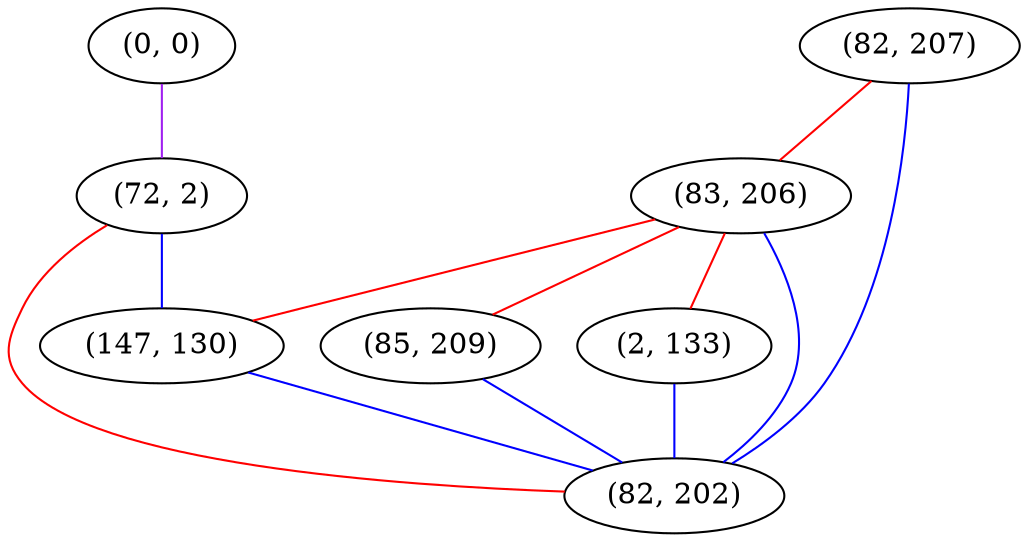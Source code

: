 graph "" {
"(0, 0)";
"(72, 2)";
"(82, 207)";
"(83, 206)";
"(147, 130)";
"(85, 209)";
"(2, 133)";
"(82, 202)";
"(0, 0)" -- "(72, 2)"  [color=purple, key=0, weight=4];
"(72, 2)" -- "(147, 130)"  [color=blue, key=0, weight=3];
"(72, 2)" -- "(82, 202)"  [color=red, key=0, weight=1];
"(82, 207)" -- "(83, 206)"  [color=red, key=0, weight=1];
"(82, 207)" -- "(82, 202)"  [color=blue, key=0, weight=3];
"(83, 206)" -- "(85, 209)"  [color=red, key=0, weight=1];
"(83, 206)" -- "(2, 133)"  [color=red, key=0, weight=1];
"(83, 206)" -- "(147, 130)"  [color=red, key=0, weight=1];
"(83, 206)" -- "(82, 202)"  [color=blue, key=0, weight=3];
"(147, 130)" -- "(82, 202)"  [color=blue, key=0, weight=3];
"(85, 209)" -- "(82, 202)"  [color=blue, key=0, weight=3];
"(2, 133)" -- "(82, 202)"  [color=blue, key=0, weight=3];
}
